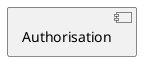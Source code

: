 @startuml
	[Authorisation] as group___authorisation [[../groups/group___authorisation.html]]
@enduml
